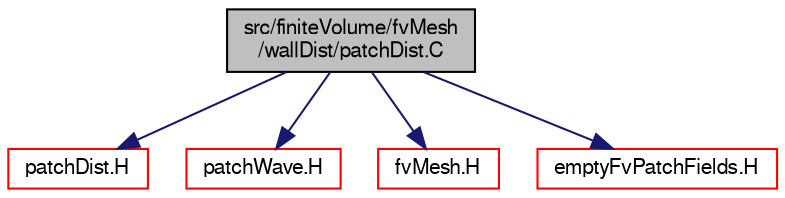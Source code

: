 digraph "src/finiteVolume/fvMesh/wallDist/patchDist.C"
{
  bgcolor="transparent";
  edge [fontname="FreeSans",fontsize="10",labelfontname="FreeSans",labelfontsize="10"];
  node [fontname="FreeSans",fontsize="10",shape=record];
  Node0 [label="src/finiteVolume/fvMesh\l/wallDist/patchDist.C",height=0.2,width=0.4,color="black", fillcolor="grey75", style="filled", fontcolor="black"];
  Node0 -> Node1 [color="midnightblue",fontsize="10",style="solid",fontname="FreeSans"];
  Node1 [label="patchDist.H",height=0.2,width=0.4,color="red",URL="$a03725.html"];
  Node0 -> Node301 [color="midnightblue",fontsize="10",style="solid",fontname="FreeSans"];
  Node301 [label="patchWave.H",height=0.2,width=0.4,color="red",URL="$a07445.html"];
  Node0 -> Node170 [color="midnightblue",fontsize="10",style="solid",fontname="FreeSans"];
  Node170 [label="fvMesh.H",height=0.2,width=0.4,color="red",URL="$a03533.html"];
  Node0 -> Node305 [color="midnightblue",fontsize="10",style="solid",fontname="FreeSans"];
  Node305 [label="emptyFvPatchFields.H",height=0.2,width=0.4,color="red",URL="$a01622.html"];
}
